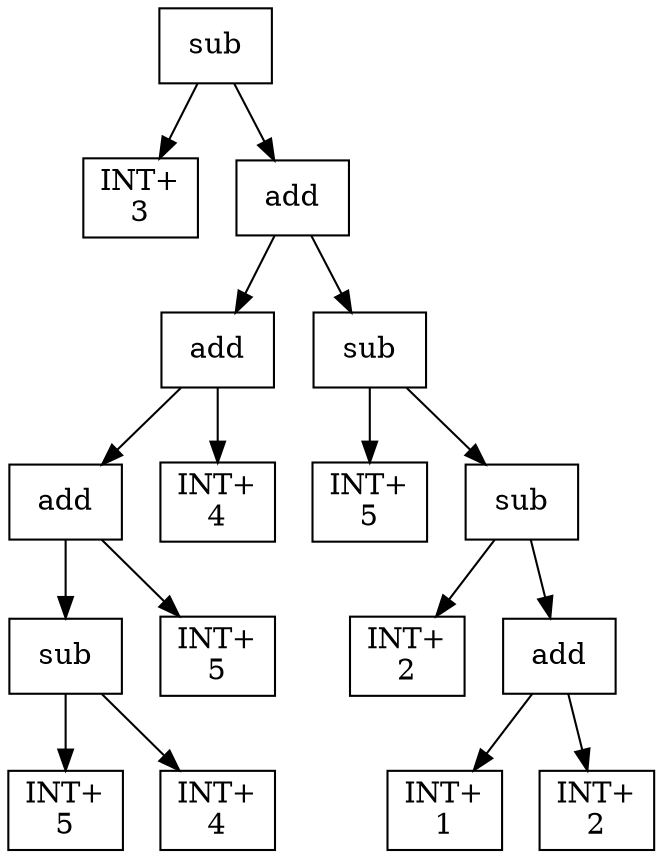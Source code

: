 digraph expr {
  node [shape=box];
  n1 [label="sub"];
  n2 [label="INT+\n3"];
  n3 [label="add"];
  n4 [label="add"];
  n5 [label="add"];
  n6 [label="sub"];
  n7 [label="INT+\n5"];
  n8 [label="INT+\n4"];
  n6 -> n7;
  n6 -> n8;
  n9 [label="INT+\n5"];
  n5 -> n6;
  n5 -> n9;
  n10 [label="INT+\n4"];
  n4 -> n5;
  n4 -> n10;
  n11 [label="sub"];
  n12 [label="INT+\n5"];
  n13 [label="sub"];
  n14 [label="INT+\n2"];
  n15 [label="add"];
  n16 [label="INT+\n1"];
  n17 [label="INT+\n2"];
  n15 -> n16;
  n15 -> n17;
  n13 -> n14;
  n13 -> n15;
  n11 -> n12;
  n11 -> n13;
  n3 -> n4;
  n3 -> n11;
  n1 -> n2;
  n1 -> n3;
}